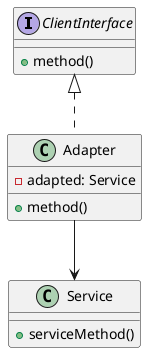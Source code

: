 @startuml

interface ClientInterface {
    + method()
}

class Adapter implements ClientInterface {
    - adapted: Service
    + method()
}

Adapter --> Service

class Service {
    + serviceMethod()
}

@enduml